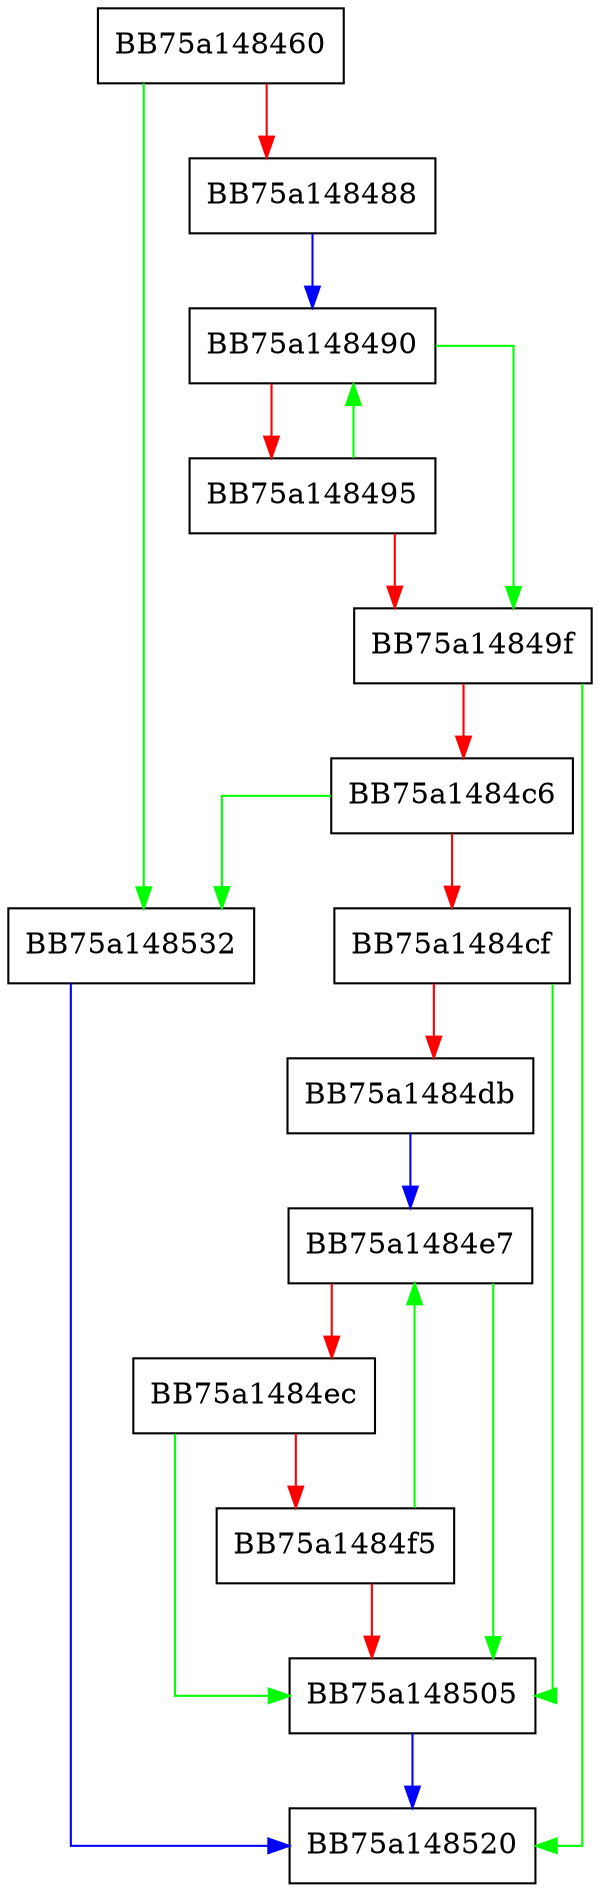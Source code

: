 digraph StringCchCatNW {
  node [shape="box"];
  graph [splines=ortho];
  BB75a148460 -> BB75a148532 [color="green"];
  BB75a148460 -> BB75a148488 [color="red"];
  BB75a148488 -> BB75a148490 [color="blue"];
  BB75a148490 -> BB75a14849f [color="green"];
  BB75a148490 -> BB75a148495 [color="red"];
  BB75a148495 -> BB75a148490 [color="green"];
  BB75a148495 -> BB75a14849f [color="red"];
  BB75a14849f -> BB75a148520 [color="green"];
  BB75a14849f -> BB75a1484c6 [color="red"];
  BB75a1484c6 -> BB75a148532 [color="green"];
  BB75a1484c6 -> BB75a1484cf [color="red"];
  BB75a1484cf -> BB75a148505 [color="green"];
  BB75a1484cf -> BB75a1484db [color="red"];
  BB75a1484db -> BB75a1484e7 [color="blue"];
  BB75a1484e7 -> BB75a148505 [color="green"];
  BB75a1484e7 -> BB75a1484ec [color="red"];
  BB75a1484ec -> BB75a148505 [color="green"];
  BB75a1484ec -> BB75a1484f5 [color="red"];
  BB75a1484f5 -> BB75a1484e7 [color="green"];
  BB75a1484f5 -> BB75a148505 [color="red"];
  BB75a148505 -> BB75a148520 [color="blue"];
  BB75a148532 -> BB75a148520 [color="blue"];
}